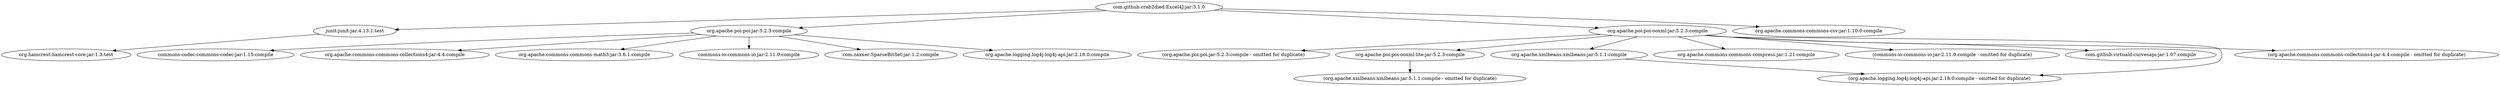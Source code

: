 digraph Crab2died__Excel4J {
	"com.github.crab2died:Excel4J:jar:3.1.0" -> "junit:junit:jar:4.13.1:test" ; 
	"com.github.crab2died:Excel4J:jar:3.1.0" -> "org.apache.poi:poi:jar:5.2.3:compile" ; 
	"com.github.crab2died:Excel4J:jar:3.1.0" -> "org.apache.poi:poi-ooxml:jar:5.2.3:compile" ; 
	"com.github.crab2died:Excel4J:jar:3.1.0" -> "org.apache.commons:commons-csv:jar:1.10.0:compile" ; 
	"junit:junit:jar:4.13.1:test" -> "org.hamcrest:hamcrest-core:jar:1.3:test" ; 
	"org.apache.poi:poi:jar:5.2.3:compile" -> "commons-codec:commons-codec:jar:1.15:compile" ; 
	"org.apache.poi:poi:jar:5.2.3:compile" -> "org.apache.commons:commons-collections4:jar:4.4:compile" ; 
	"org.apache.poi:poi:jar:5.2.3:compile" -> "org.apache.commons:commons-math3:jar:3.6.1:compile" ; 
	"org.apache.poi:poi:jar:5.2.3:compile" -> "commons-io:commons-io:jar:2.11.0:compile" ; 
	"org.apache.poi:poi:jar:5.2.3:compile" -> "com.zaxxer:SparseBitSet:jar:1.2:compile" ; 
	"org.apache.poi:poi:jar:5.2.3:compile" -> "org.apache.logging.log4j:log4j-api:jar:2.18.0:compile" ; 
	"org.apache.poi:poi-ooxml:jar:5.2.3:compile" -> "(org.apache.poi:poi:jar:5.2.3:compile - omitted for duplicate)" ; 
	"org.apache.poi:poi-ooxml:jar:5.2.3:compile" -> "org.apache.poi:poi-ooxml-lite:jar:5.2.3:compile" ; 
	"org.apache.poi:poi-ooxml:jar:5.2.3:compile" -> "org.apache.xmlbeans:xmlbeans:jar:5.1.1:compile" ; 
	"org.apache.poi:poi-ooxml:jar:5.2.3:compile" -> "org.apache.commons:commons-compress:jar:1.21:compile" ; 
	"org.apache.poi:poi-ooxml:jar:5.2.3:compile" -> "(commons-io:commons-io:jar:2.11.0:compile - omitted for duplicate)" ; 
	"org.apache.poi:poi-ooxml:jar:5.2.3:compile" -> "com.github.virtuald:curvesapi:jar:1.07:compile" ; 
	"org.apache.poi:poi-ooxml:jar:5.2.3:compile" -> "(org.apache.logging.log4j:log4j-api:jar:2.18.0:compile - omitted for duplicate)" ; 
	"org.apache.poi:poi-ooxml:jar:5.2.3:compile" -> "(org.apache.commons:commons-collections4:jar:4.4:compile - omitted for duplicate)" ; 
	"org.apache.poi:poi-ooxml-lite:jar:5.2.3:compile" -> "(org.apache.xmlbeans:xmlbeans:jar:5.1.1:compile - omitted for duplicate)" ; 
	"org.apache.xmlbeans:xmlbeans:jar:5.1.1:compile" -> "(org.apache.logging.log4j:log4j-api:jar:2.18.0:compile - omitted for duplicate)" ; 
}
